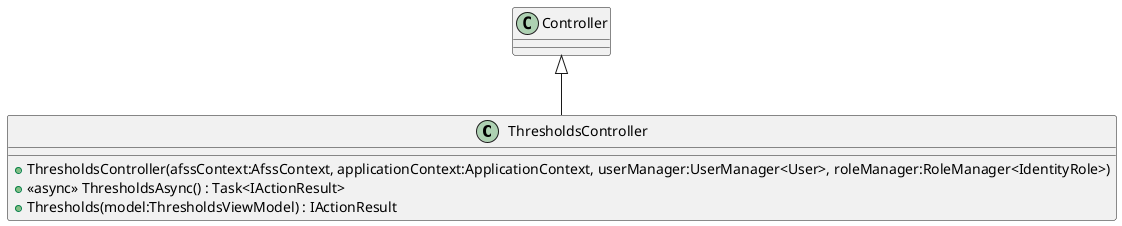 @startuml
class ThresholdsController {
    + ThresholdsController(afssContext:AfssContext, applicationContext:ApplicationContext, userManager:UserManager<User>, roleManager:RoleManager<IdentityRole>)
    + <<async>> ThresholdsAsync() : Task<IActionResult>
    + Thresholds(model:ThresholdsViewModel) : IActionResult
}
Controller <|-- ThresholdsController
@enduml
